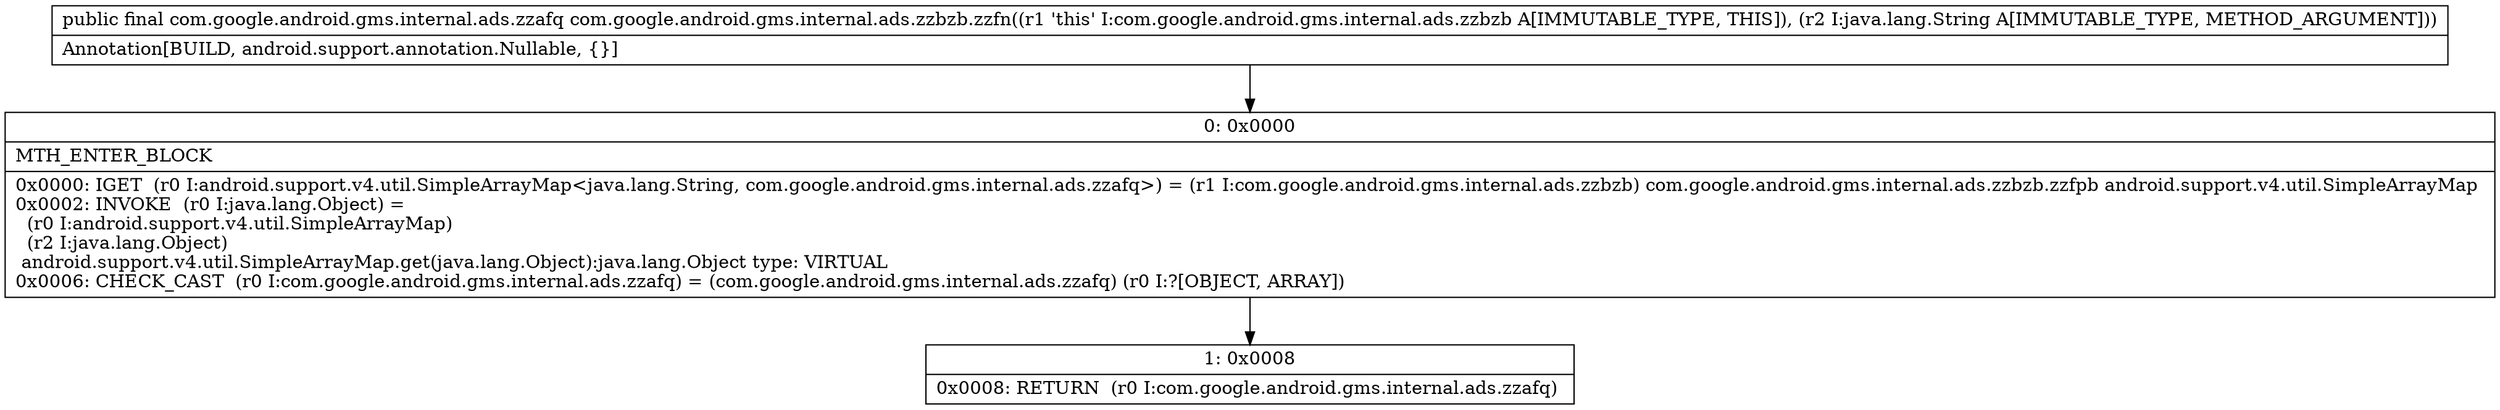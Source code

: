 digraph "CFG forcom.google.android.gms.internal.ads.zzbzb.zzfn(Ljava\/lang\/String;)Lcom\/google\/android\/gms\/internal\/ads\/zzafq;" {
Node_0 [shape=record,label="{0\:\ 0x0000|MTH_ENTER_BLOCK\l|0x0000: IGET  (r0 I:android.support.v4.util.SimpleArrayMap\<java.lang.String, com.google.android.gms.internal.ads.zzafq\>) = (r1 I:com.google.android.gms.internal.ads.zzbzb) com.google.android.gms.internal.ads.zzbzb.zzfpb android.support.v4.util.SimpleArrayMap \l0x0002: INVOKE  (r0 I:java.lang.Object) = \l  (r0 I:android.support.v4.util.SimpleArrayMap)\l  (r2 I:java.lang.Object)\l android.support.v4.util.SimpleArrayMap.get(java.lang.Object):java.lang.Object type: VIRTUAL \l0x0006: CHECK_CAST  (r0 I:com.google.android.gms.internal.ads.zzafq) = (com.google.android.gms.internal.ads.zzafq) (r0 I:?[OBJECT, ARRAY]) \l}"];
Node_1 [shape=record,label="{1\:\ 0x0008|0x0008: RETURN  (r0 I:com.google.android.gms.internal.ads.zzafq) \l}"];
MethodNode[shape=record,label="{public final com.google.android.gms.internal.ads.zzafq com.google.android.gms.internal.ads.zzbzb.zzfn((r1 'this' I:com.google.android.gms.internal.ads.zzbzb A[IMMUTABLE_TYPE, THIS]), (r2 I:java.lang.String A[IMMUTABLE_TYPE, METHOD_ARGUMENT]))  | Annotation[BUILD, android.support.annotation.Nullable, \{\}]\l}"];
MethodNode -> Node_0;
Node_0 -> Node_1;
}

